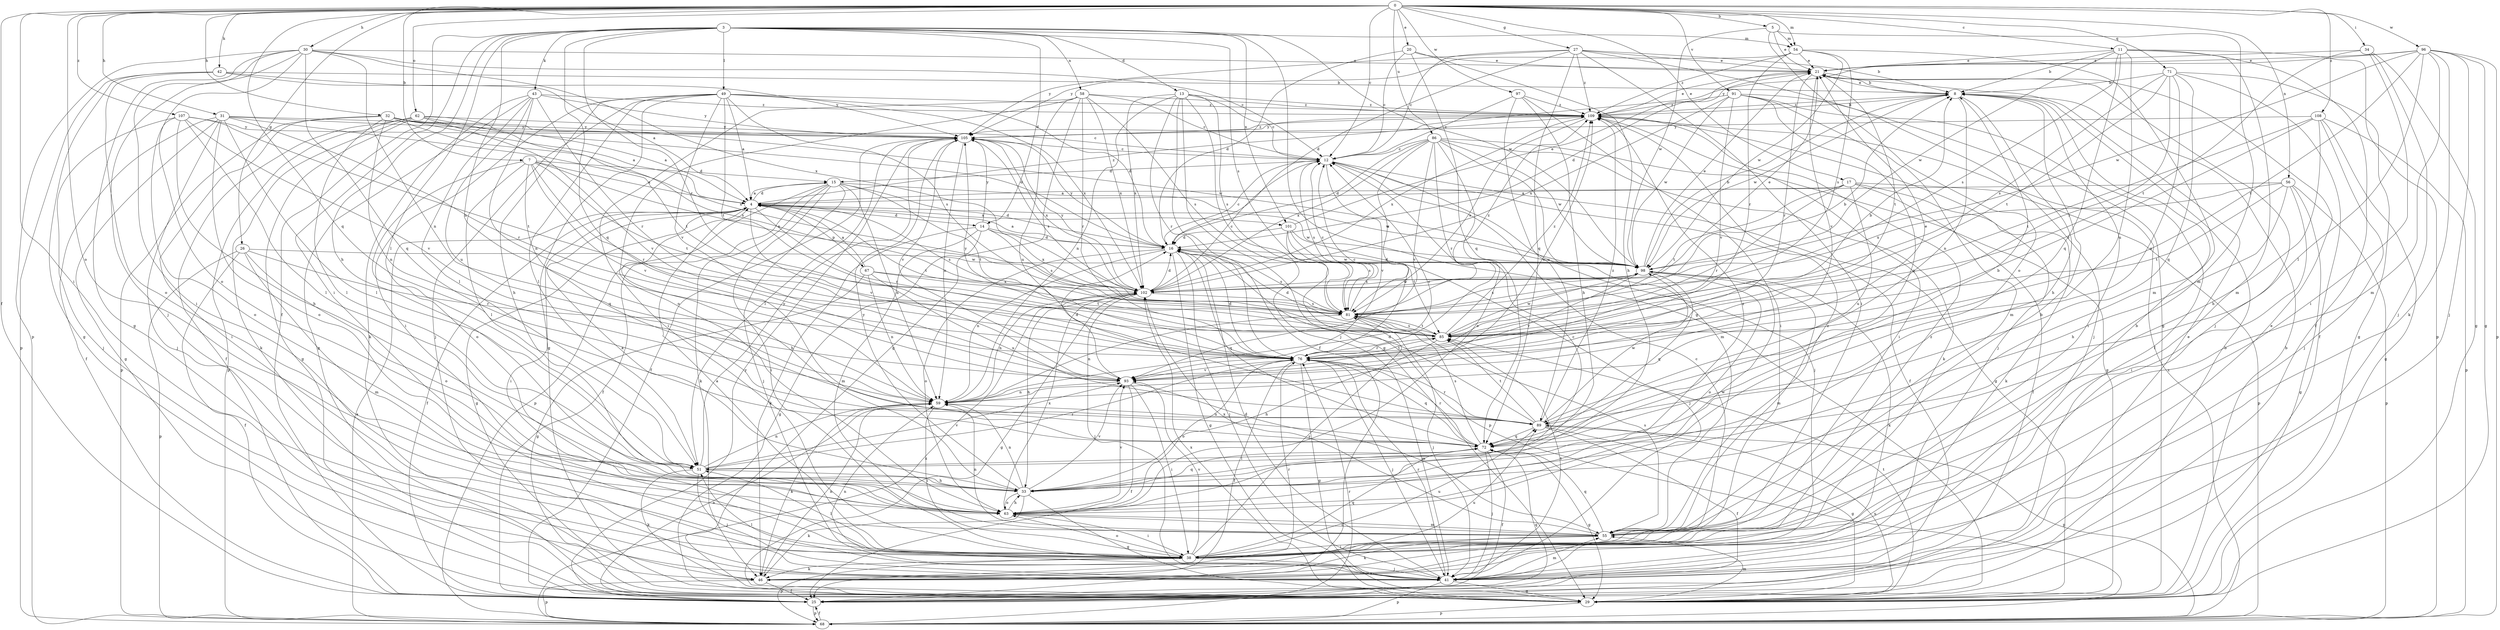 strict digraph  {
0;
3;
4;
5;
7;
8;
11;
12;
13;
14;
15;
16;
17;
20;
21;
25;
26;
27;
29;
30;
31;
32;
33;
34;
38;
41;
42;
43;
46;
49;
51;
54;
55;
56;
58;
59;
62;
63;
67;
68;
71;
72;
76;
81;
85;
86;
89;
91;
93;
96;
97;
98;
101;
102;
105;
107;
108;
109;
0 -> 5  [label=b];
0 -> 7  [label=b];
0 -> 11  [label=c];
0 -> 12  [label=c];
0 -> 17  [label=e];
0 -> 20  [label=e];
0 -> 25  [label=f];
0 -> 26  [label=g];
0 -> 27  [label=g];
0 -> 30  [label=h];
0 -> 31  [label=h];
0 -> 32  [label=h];
0 -> 34  [label=i];
0 -> 38  [label=i];
0 -> 42  [label=k];
0 -> 54  [label=m];
0 -> 56  [label=n];
0 -> 62  [label=o];
0 -> 63  [label=o];
0 -> 71  [label=q];
0 -> 72  [label=q];
0 -> 86  [label=u];
0 -> 91  [label=v];
0 -> 96  [label=w];
0 -> 97  [label=w];
0 -> 107  [label=z];
0 -> 108  [label=z];
3 -> 13  [label=d];
3 -> 14  [label=d];
3 -> 25  [label=f];
3 -> 29  [label=g];
3 -> 33  [label=h];
3 -> 38  [label=i];
3 -> 43  [label=k];
3 -> 49  [label=l];
3 -> 51  [label=l];
3 -> 54  [label=m];
3 -> 58  [label=n];
3 -> 59  [label=n];
3 -> 72  [label=q];
3 -> 76  [label=r];
3 -> 81  [label=s];
3 -> 98  [label=w];
3 -> 101  [label=x];
4 -> 14  [label=d];
4 -> 15  [label=d];
4 -> 25  [label=f];
4 -> 29  [label=g];
4 -> 33  [label=h];
4 -> 38  [label=i];
4 -> 67  [label=p];
4 -> 76  [label=r];
4 -> 81  [label=s];
4 -> 85  [label=t];
4 -> 93  [label=v];
4 -> 98  [label=w];
4 -> 101  [label=x];
4 -> 109  [label=z];
5 -> 21  [label=e];
5 -> 54  [label=m];
5 -> 55  [label=m];
5 -> 63  [label=o];
5 -> 98  [label=w];
7 -> 4  [label=a];
7 -> 15  [label=d];
7 -> 51  [label=l];
7 -> 63  [label=o];
7 -> 72  [label=q];
7 -> 76  [label=r];
7 -> 85  [label=t];
7 -> 93  [label=v];
7 -> 102  [label=x];
8 -> 21  [label=e];
8 -> 33  [label=h];
8 -> 38  [label=i];
8 -> 59  [label=n];
8 -> 98  [label=w];
8 -> 109  [label=z];
11 -> 8  [label=b];
11 -> 21  [label=e];
11 -> 25  [label=f];
11 -> 55  [label=m];
11 -> 68  [label=p];
11 -> 72  [label=q];
11 -> 81  [label=s];
11 -> 89  [label=u];
11 -> 98  [label=w];
12 -> 15  [label=d];
12 -> 25  [label=f];
12 -> 29  [label=g];
12 -> 41  [label=j];
12 -> 81  [label=s];
12 -> 93  [label=v];
13 -> 12  [label=c];
13 -> 25  [label=f];
13 -> 29  [label=g];
13 -> 41  [label=j];
13 -> 59  [label=n];
13 -> 76  [label=r];
13 -> 81  [label=s];
13 -> 102  [label=x];
13 -> 109  [label=z];
14 -> 16  [label=d];
14 -> 29  [label=g];
14 -> 46  [label=k];
14 -> 55  [label=m];
14 -> 81  [label=s];
14 -> 102  [label=x];
14 -> 105  [label=y];
15 -> 4  [label=a];
15 -> 16  [label=d];
15 -> 25  [label=f];
15 -> 38  [label=i];
15 -> 41  [label=j];
15 -> 46  [label=k];
15 -> 59  [label=n];
15 -> 68  [label=p];
15 -> 85  [label=t];
15 -> 98  [label=w];
16 -> 4  [label=a];
16 -> 12  [label=c];
16 -> 29  [label=g];
16 -> 41  [label=j];
16 -> 59  [label=n];
16 -> 63  [label=o];
16 -> 72  [label=q];
16 -> 81  [label=s];
16 -> 98  [label=w];
16 -> 105  [label=y];
17 -> 4  [label=a];
17 -> 25  [label=f];
17 -> 46  [label=k];
17 -> 68  [label=p];
17 -> 76  [label=r];
17 -> 85  [label=t];
17 -> 89  [label=u];
20 -> 12  [label=c];
20 -> 16  [label=d];
20 -> 21  [label=e];
20 -> 33  [label=h];
20 -> 72  [label=q];
21 -> 8  [label=b];
21 -> 16  [label=d];
21 -> 41  [label=j];
21 -> 76  [label=r];
21 -> 85  [label=t];
21 -> 93  [label=v];
25 -> 8  [label=b];
25 -> 21  [label=e];
25 -> 59  [label=n];
25 -> 68  [label=p];
25 -> 72  [label=q];
25 -> 105  [label=y];
26 -> 25  [label=f];
26 -> 55  [label=m];
26 -> 63  [label=o];
26 -> 68  [label=p];
26 -> 76  [label=r];
26 -> 98  [label=w];
27 -> 8  [label=b];
27 -> 12  [label=c];
27 -> 16  [label=d];
27 -> 21  [label=e];
27 -> 29  [label=g];
27 -> 38  [label=i];
27 -> 72  [label=q];
27 -> 105  [label=y];
27 -> 109  [label=z];
29 -> 8  [label=b];
29 -> 55  [label=m];
29 -> 68  [label=p];
29 -> 85  [label=t];
29 -> 89  [label=u];
29 -> 102  [label=x];
30 -> 12  [label=c];
30 -> 21  [label=e];
30 -> 29  [label=g];
30 -> 38  [label=i];
30 -> 41  [label=j];
30 -> 59  [label=n];
30 -> 63  [label=o];
30 -> 68  [label=p];
30 -> 72  [label=q];
30 -> 102  [label=x];
31 -> 12  [label=c];
31 -> 25  [label=f];
31 -> 29  [label=g];
31 -> 41  [label=j];
31 -> 51  [label=l];
31 -> 63  [label=o];
31 -> 76  [label=r];
31 -> 85  [label=t];
31 -> 105  [label=y];
32 -> 4  [label=a];
32 -> 16  [label=d];
32 -> 38  [label=i];
32 -> 51  [label=l];
32 -> 59  [label=n];
32 -> 68  [label=p];
32 -> 98  [label=w];
32 -> 102  [label=x];
32 -> 105  [label=y];
33 -> 4  [label=a];
33 -> 29  [label=g];
33 -> 46  [label=k];
33 -> 59  [label=n];
33 -> 63  [label=o];
33 -> 72  [label=q];
33 -> 93  [label=v];
33 -> 105  [label=y];
33 -> 109  [label=z];
34 -> 21  [label=e];
34 -> 29  [label=g];
34 -> 38  [label=i];
34 -> 41  [label=j];
34 -> 85  [label=t];
38 -> 4  [label=a];
38 -> 8  [label=b];
38 -> 12  [label=c];
38 -> 41  [label=j];
38 -> 46  [label=k];
38 -> 51  [label=l];
38 -> 63  [label=o];
38 -> 68  [label=p];
38 -> 72  [label=q];
38 -> 81  [label=s];
38 -> 89  [label=u];
38 -> 93  [label=v];
38 -> 109  [label=z];
41 -> 16  [label=d];
41 -> 21  [label=e];
41 -> 29  [label=g];
41 -> 51  [label=l];
41 -> 55  [label=m];
41 -> 59  [label=n];
41 -> 68  [label=p];
41 -> 76  [label=r];
41 -> 85  [label=t];
42 -> 4  [label=a];
42 -> 8  [label=b];
42 -> 29  [label=g];
42 -> 63  [label=o];
42 -> 68  [label=p];
42 -> 105  [label=y];
43 -> 29  [label=g];
43 -> 46  [label=k];
43 -> 51  [label=l];
43 -> 59  [label=n];
43 -> 76  [label=r];
43 -> 89  [label=u];
43 -> 105  [label=y];
43 -> 109  [label=z];
46 -> 25  [label=f];
46 -> 59  [label=n];
46 -> 68  [label=p];
46 -> 76  [label=r];
46 -> 89  [label=u];
49 -> 4  [label=a];
49 -> 16  [label=d];
49 -> 29  [label=g];
49 -> 33  [label=h];
49 -> 38  [label=i];
49 -> 41  [label=j];
49 -> 51  [label=l];
49 -> 81  [label=s];
49 -> 85  [label=t];
49 -> 93  [label=v];
49 -> 102  [label=x];
49 -> 109  [label=z];
51 -> 33  [label=h];
51 -> 41  [label=j];
51 -> 46  [label=k];
51 -> 59  [label=n];
51 -> 76  [label=r];
51 -> 93  [label=v];
51 -> 105  [label=y];
54 -> 21  [label=e];
54 -> 55  [label=m];
54 -> 76  [label=r];
54 -> 81  [label=s];
54 -> 98  [label=w];
54 -> 105  [label=y];
54 -> 109  [label=z];
55 -> 8  [label=b];
55 -> 38  [label=i];
55 -> 46  [label=k];
55 -> 59  [label=n];
55 -> 63  [label=o];
55 -> 72  [label=q];
55 -> 81  [label=s];
55 -> 102  [label=x];
55 -> 109  [label=z];
56 -> 4  [label=a];
56 -> 29  [label=g];
56 -> 33  [label=h];
56 -> 38  [label=i];
56 -> 68  [label=p];
56 -> 85  [label=t];
56 -> 102  [label=x];
58 -> 12  [label=c];
58 -> 29  [label=g];
58 -> 38  [label=i];
58 -> 63  [label=o];
58 -> 76  [label=r];
58 -> 81  [label=s];
58 -> 89  [label=u];
58 -> 102  [label=x];
58 -> 109  [label=z];
59 -> 12  [label=c];
59 -> 38  [label=i];
59 -> 46  [label=k];
59 -> 89  [label=u];
59 -> 109  [label=z];
62 -> 4  [label=a];
62 -> 25  [label=f];
62 -> 29  [label=g];
62 -> 46  [label=k];
62 -> 68  [label=p];
62 -> 81  [label=s];
62 -> 93  [label=v];
62 -> 105  [label=y];
63 -> 12  [label=c];
63 -> 33  [label=h];
63 -> 38  [label=i];
63 -> 55  [label=m];
63 -> 93  [label=v];
63 -> 98  [label=w];
63 -> 102  [label=x];
67 -> 4  [label=a];
67 -> 29  [label=g];
67 -> 59  [label=n];
67 -> 85  [label=t];
67 -> 89  [label=u];
67 -> 102  [label=x];
68 -> 4  [label=a];
68 -> 25  [label=f];
68 -> 76  [label=r];
68 -> 102  [label=x];
68 -> 109  [label=z];
71 -> 8  [label=b];
71 -> 25  [label=f];
71 -> 29  [label=g];
71 -> 72  [label=q];
71 -> 76  [label=r];
71 -> 81  [label=s];
71 -> 85  [label=t];
71 -> 89  [label=u];
72 -> 8  [label=b];
72 -> 25  [label=f];
72 -> 29  [label=g];
72 -> 41  [label=j];
72 -> 51  [label=l];
72 -> 76  [label=r];
72 -> 81  [label=s];
76 -> 12  [label=c];
76 -> 16  [label=d];
76 -> 25  [label=f];
76 -> 29  [label=g];
76 -> 41  [label=j];
76 -> 63  [label=o];
76 -> 72  [label=q];
76 -> 85  [label=t];
76 -> 93  [label=v];
76 -> 105  [label=y];
81 -> 8  [label=b];
81 -> 12  [label=c];
81 -> 41  [label=j];
81 -> 59  [label=n];
81 -> 85  [label=t];
81 -> 109  [label=z];
85 -> 8  [label=b];
85 -> 16  [label=d];
85 -> 33  [label=h];
85 -> 76  [label=r];
85 -> 81  [label=s];
85 -> 98  [label=w];
85 -> 109  [label=z];
86 -> 12  [label=c];
86 -> 16  [label=d];
86 -> 29  [label=g];
86 -> 46  [label=k];
86 -> 55  [label=m];
86 -> 63  [label=o];
86 -> 76  [label=r];
86 -> 81  [label=s];
86 -> 93  [label=v];
86 -> 98  [label=w];
86 -> 102  [label=x];
89 -> 16  [label=d];
89 -> 25  [label=f];
89 -> 29  [label=g];
89 -> 68  [label=p];
89 -> 72  [label=q];
89 -> 76  [label=r];
89 -> 85  [label=t];
89 -> 98  [label=w];
89 -> 109  [label=z];
91 -> 25  [label=f];
91 -> 41  [label=j];
91 -> 55  [label=m];
91 -> 72  [label=q];
91 -> 93  [label=v];
91 -> 98  [label=w];
91 -> 102  [label=x];
91 -> 109  [label=z];
93 -> 16  [label=d];
93 -> 21  [label=e];
93 -> 25  [label=f];
93 -> 38  [label=i];
93 -> 55  [label=m];
93 -> 59  [label=n];
96 -> 21  [label=e];
96 -> 29  [label=g];
96 -> 41  [label=j];
96 -> 46  [label=k];
96 -> 51  [label=l];
96 -> 55  [label=m];
96 -> 68  [label=p];
96 -> 85  [label=t];
96 -> 98  [label=w];
96 -> 105  [label=y];
97 -> 12  [label=c];
97 -> 33  [label=h];
97 -> 38  [label=i];
97 -> 89  [label=u];
97 -> 109  [label=z];
98 -> 8  [label=b];
98 -> 16  [label=d];
98 -> 21  [label=e];
98 -> 46  [label=k];
98 -> 55  [label=m];
98 -> 63  [label=o];
98 -> 72  [label=q];
98 -> 81  [label=s];
98 -> 93  [label=v];
98 -> 102  [label=x];
101 -> 16  [label=d];
101 -> 21  [label=e];
101 -> 41  [label=j];
101 -> 68  [label=p];
101 -> 81  [label=s];
101 -> 85  [label=t];
102 -> 12  [label=c];
102 -> 16  [label=d];
102 -> 21  [label=e];
102 -> 29  [label=g];
102 -> 33  [label=h];
102 -> 41  [label=j];
102 -> 59  [label=n];
102 -> 81  [label=s];
102 -> 98  [label=w];
102 -> 105  [label=y];
105 -> 12  [label=c];
105 -> 25  [label=f];
105 -> 51  [label=l];
105 -> 59  [label=n];
105 -> 81  [label=s];
105 -> 93  [label=v];
105 -> 102  [label=x];
105 -> 109  [label=z];
107 -> 33  [label=h];
107 -> 41  [label=j];
107 -> 51  [label=l];
107 -> 63  [label=o];
107 -> 85  [label=t];
107 -> 93  [label=v];
107 -> 105  [label=y];
108 -> 29  [label=g];
108 -> 33  [label=h];
108 -> 41  [label=j];
108 -> 68  [label=p];
108 -> 76  [label=r];
108 -> 85  [label=t];
108 -> 105  [label=y];
109 -> 8  [label=b];
109 -> 21  [label=e];
109 -> 38  [label=i];
109 -> 41  [label=j];
109 -> 81  [label=s];
109 -> 102  [label=x];
109 -> 105  [label=y];
}
